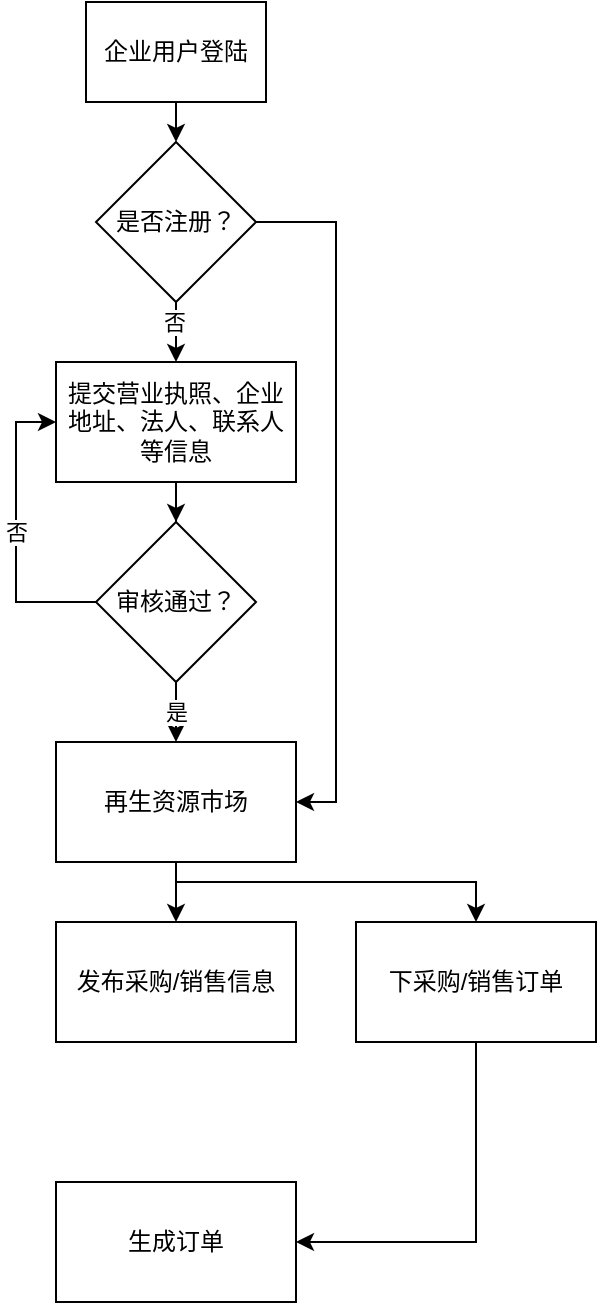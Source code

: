 <mxfile version="13.9.2" type="github"><diagram id="klvUw3rqrZul4Wjf6vEC" name="Page-1"><mxGraphModel dx="542" dy="361" grid="1" gridSize="10" guides="1" tooltips="1" connect="1" arrows="1" fold="1" page="1" pageScale="1" pageWidth="827" pageHeight="1169" math="0" shadow="0"><root><mxCell id="0"/><mxCell id="1" parent="0"/><mxCell id="5-sGlqxPbl1mqwODIHme-5" style="edgeStyle=orthogonalEdgeStyle;rounded=0;orthogonalLoop=1;jettySize=auto;html=1;exitX=0.5;exitY=1;exitDx=0;exitDy=0;entryX=0.5;entryY=0;entryDx=0;entryDy=0;" parent="1" source="5-sGlqxPbl1mqwODIHme-1" target="RVb1Fp9Cg0foERGPV9h4-1" edge="1"><mxGeometry relative="1" as="geometry"><mxPoint x="204" y="140" as="targetPoint"/></mxGeometry></mxCell><mxCell id="5-sGlqxPbl1mqwODIHme-1" value="企业用户登陆" style="rounded=0;whiteSpace=wrap;html=1;" parent="1" vertex="1"><mxGeometry x="159" y="80" width="90" height="50" as="geometry"/></mxCell><mxCell id="RVb1Fp9Cg0foERGPV9h4-5" style="edgeStyle=orthogonalEdgeStyle;rounded=0;orthogonalLoop=1;jettySize=auto;html=1;exitX=0.5;exitY=1;exitDx=0;exitDy=0;entryX=0.5;entryY=0;entryDx=0;entryDy=0;" edge="1" parent="1" source="RVb1Fp9Cg0foERGPV9h4-1" target="RVb1Fp9Cg0foERGPV9h4-4"><mxGeometry relative="1" as="geometry"/></mxCell><mxCell id="RVb1Fp9Cg0foERGPV9h4-6" value="否" style="edgeLabel;html=1;align=center;verticalAlign=middle;resizable=0;points=[];" vertex="1" connectable="0" parent="RVb1Fp9Cg0foERGPV9h4-5"><mxGeometry x="-0.333" y="-1" relative="1" as="geometry"><mxPoint as="offset"/></mxGeometry></mxCell><mxCell id="RVb1Fp9Cg0foERGPV9h4-22" style="edgeStyle=orthogonalEdgeStyle;rounded=0;orthogonalLoop=1;jettySize=auto;html=1;exitX=1;exitY=0.5;exitDx=0;exitDy=0;entryX=1;entryY=0.5;entryDx=0;entryDy=0;" edge="1" parent="1" source="RVb1Fp9Cg0foERGPV9h4-1" target="RVb1Fp9Cg0foERGPV9h4-11"><mxGeometry relative="1" as="geometry"/></mxCell><mxCell id="RVb1Fp9Cg0foERGPV9h4-1" value="是否注册？" style="rhombus;whiteSpace=wrap;html=1;" vertex="1" parent="1"><mxGeometry x="164" y="150" width="80" height="80" as="geometry"/></mxCell><mxCell id="RVb1Fp9Cg0foERGPV9h4-9" style="edgeStyle=orthogonalEdgeStyle;rounded=0;orthogonalLoop=1;jettySize=auto;html=1;exitX=0.5;exitY=1;exitDx=0;exitDy=0;" edge="1" parent="1" source="RVb1Fp9Cg0foERGPV9h4-4" target="RVb1Fp9Cg0foERGPV9h4-8"><mxGeometry relative="1" as="geometry"/></mxCell><mxCell id="RVb1Fp9Cg0foERGPV9h4-4" value="提交营业执照、企业地址、法人、联系人等信息" style="rounded=0;whiteSpace=wrap;html=1;" vertex="1" parent="1"><mxGeometry x="144" y="260" width="120" height="60" as="geometry"/></mxCell><mxCell id="RVb1Fp9Cg0foERGPV9h4-10" value="否" style="edgeStyle=orthogonalEdgeStyle;rounded=0;orthogonalLoop=1;jettySize=auto;html=1;exitX=0;exitY=0.5;exitDx=0;exitDy=0;entryX=0;entryY=0.5;entryDx=0;entryDy=0;" edge="1" parent="1" source="RVb1Fp9Cg0foERGPV9h4-8" target="RVb1Fp9Cg0foERGPV9h4-4"><mxGeometry relative="1" as="geometry"/></mxCell><mxCell id="RVb1Fp9Cg0foERGPV9h4-17" value="是" style="edgeStyle=orthogonalEdgeStyle;rounded=0;orthogonalLoop=1;jettySize=auto;html=1;exitX=0.5;exitY=1;exitDx=0;exitDy=0;entryX=0.5;entryY=0;entryDx=0;entryDy=0;" edge="1" parent="1" source="RVb1Fp9Cg0foERGPV9h4-8" target="RVb1Fp9Cg0foERGPV9h4-11"><mxGeometry relative="1" as="geometry"/></mxCell><mxCell id="RVb1Fp9Cg0foERGPV9h4-8" value="审核通过？" style="rhombus;whiteSpace=wrap;html=1;" vertex="1" parent="1"><mxGeometry x="164" y="340" width="80" height="80" as="geometry"/></mxCell><mxCell id="RVb1Fp9Cg0foERGPV9h4-25" style="edgeStyle=orthogonalEdgeStyle;rounded=0;orthogonalLoop=1;jettySize=auto;html=1;exitX=0.5;exitY=1;exitDx=0;exitDy=0;entryX=0.5;entryY=0;entryDx=0;entryDy=0;" edge="1" parent="1" source="RVb1Fp9Cg0foERGPV9h4-11" target="RVb1Fp9Cg0foERGPV9h4-23"><mxGeometry relative="1" as="geometry"/></mxCell><mxCell id="RVb1Fp9Cg0foERGPV9h4-27" style="edgeStyle=orthogonalEdgeStyle;rounded=0;orthogonalLoop=1;jettySize=auto;html=1;exitX=0.5;exitY=1;exitDx=0;exitDy=0;entryX=0.5;entryY=0;entryDx=0;entryDy=0;" edge="1" parent="1" source="RVb1Fp9Cg0foERGPV9h4-11" target="RVb1Fp9Cg0foERGPV9h4-24"><mxGeometry relative="1" as="geometry"><Array as="points"><mxPoint x="204" y="520"/><mxPoint x="354" y="520"/></Array></mxGeometry></mxCell><mxCell id="RVb1Fp9Cg0foERGPV9h4-11" value="再生资源市场" style="rounded=0;whiteSpace=wrap;html=1;" vertex="1" parent="1"><mxGeometry x="144" y="450" width="120" height="60" as="geometry"/></mxCell><mxCell id="RVb1Fp9Cg0foERGPV9h4-23" value="发布采购/销售信息" style="rounded=0;whiteSpace=wrap;html=1;" vertex="1" parent="1"><mxGeometry x="144" y="540" width="120" height="60" as="geometry"/></mxCell><mxCell id="RVb1Fp9Cg0foERGPV9h4-30" style="edgeStyle=orthogonalEdgeStyle;rounded=0;orthogonalLoop=1;jettySize=auto;html=1;exitX=0.5;exitY=1;exitDx=0;exitDy=0;entryX=1;entryY=0.5;entryDx=0;entryDy=0;" edge="1" parent="1" source="RVb1Fp9Cg0foERGPV9h4-24" target="RVb1Fp9Cg0foERGPV9h4-29"><mxGeometry relative="1" as="geometry"/></mxCell><mxCell id="RVb1Fp9Cg0foERGPV9h4-24" value="下采购/销售订单" style="rounded=0;whiteSpace=wrap;html=1;" vertex="1" parent="1"><mxGeometry x="294" y="540" width="120" height="60" as="geometry"/></mxCell><mxCell id="RVb1Fp9Cg0foERGPV9h4-29" value="生成订单" style="rounded=0;whiteSpace=wrap;html=1;" vertex="1" parent="1"><mxGeometry x="144" y="670" width="120" height="60" as="geometry"/></mxCell></root></mxGraphModel></diagram></mxfile>
